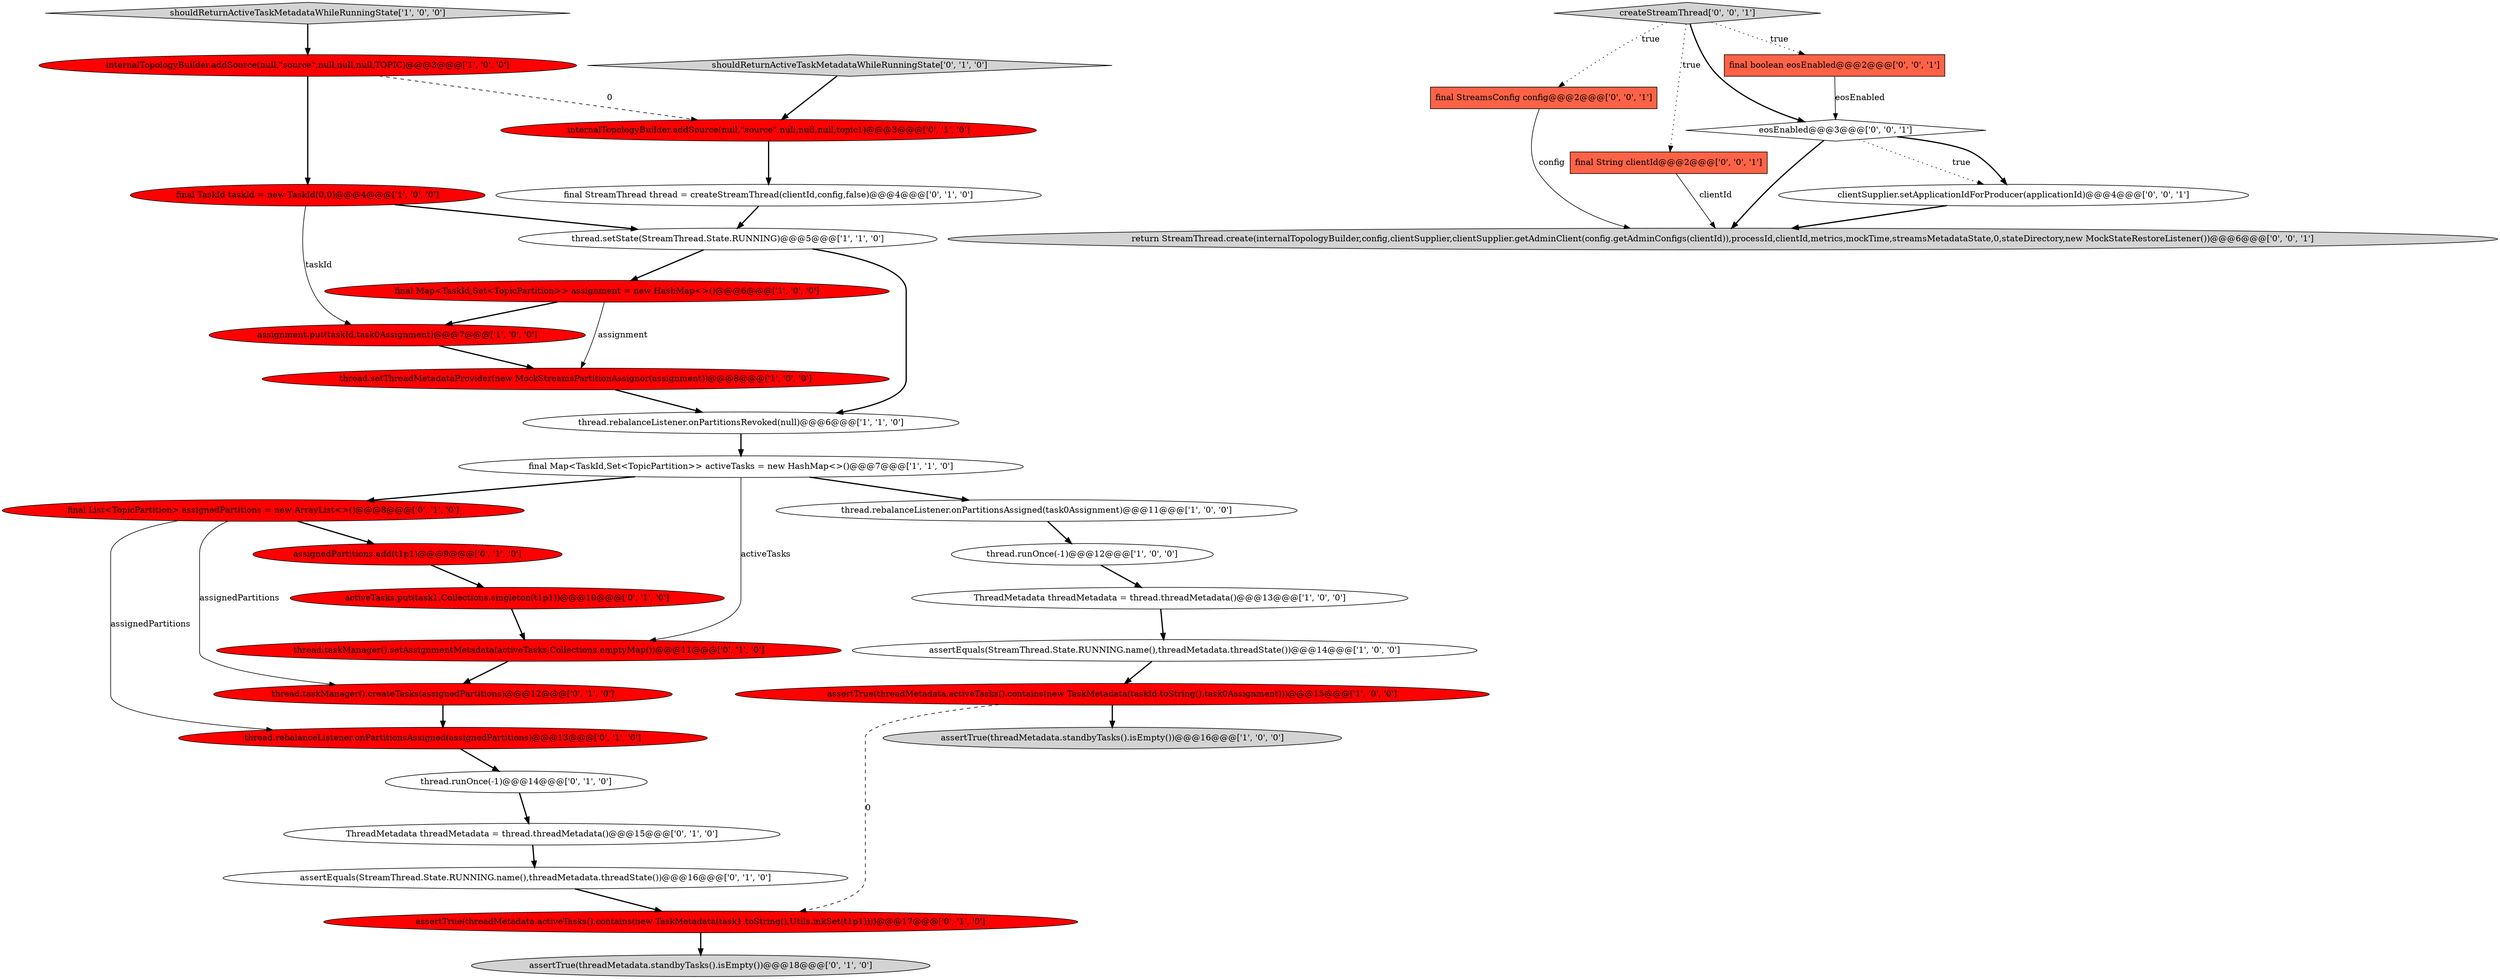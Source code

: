 digraph {
7 [style = filled, label = "assertTrue(threadMetadata.activeTasks().contains(new TaskMetadata(taskId.toString(),task0Assignment)))@@@15@@@['1', '0', '0']", fillcolor = red, shape = ellipse image = "AAA1AAABBB1BBB"];
15 [style = filled, label = "assertTrue(threadMetadata.activeTasks().contains(new TaskMetadata(task1.toString(),Utils.mkSet(t1p1))))@@@17@@@['0', '1', '0']", fillcolor = red, shape = ellipse image = "AAA1AAABBB2BBB"];
13 [style = filled, label = "internalTopologyBuilder.addSource(null,\"source\",null,null,null,TOPIC)@@@3@@@['1', '0', '0']", fillcolor = red, shape = ellipse image = "AAA1AAABBB1BBB"];
16 [style = filled, label = "thread.runOnce(-1)@@@14@@@['0', '1', '0']", fillcolor = white, shape = ellipse image = "AAA0AAABBB2BBB"];
33 [style = filled, label = "final StreamsConfig config@@@2@@@['0', '0', '1']", fillcolor = tomato, shape = box image = "AAA0AAABBB3BBB"];
1 [style = filled, label = "final Map<TaskId,Set<TopicPartition>> assignment = new HashMap<>()@@@6@@@['1', '0', '0']", fillcolor = red, shape = ellipse image = "AAA1AAABBB1BBB"];
29 [style = filled, label = "return StreamThread.create(internalTopologyBuilder,config,clientSupplier,clientSupplier.getAdminClient(config.getAdminConfigs(clientId)),processId,clientId,metrics,mockTime,streamsMetadataState,0,stateDirectory,new MockStateRestoreListener())@@@6@@@['0', '0', '1']", fillcolor = lightgray, shape = ellipse image = "AAA0AAABBB3BBB"];
14 [style = filled, label = "assertTrue(threadMetadata.standbyTasks().isEmpty())@@@16@@@['1', '0', '0']", fillcolor = lightgray, shape = ellipse image = "AAA0AAABBB1BBB"];
10 [style = filled, label = "thread.runOnce(-1)@@@12@@@['1', '0', '0']", fillcolor = white, shape = ellipse image = "AAA0AAABBB1BBB"];
20 [style = filled, label = "ThreadMetadata threadMetadata = thread.threadMetadata()@@@15@@@['0', '1', '0']", fillcolor = white, shape = ellipse image = "AAA0AAABBB2BBB"];
35 [style = filled, label = "eosEnabled@@@3@@@['0', '0', '1']", fillcolor = white, shape = diamond image = "AAA0AAABBB3BBB"];
32 [style = filled, label = "createStreamThread['0', '0', '1']", fillcolor = lightgray, shape = diamond image = "AAA0AAABBB3BBB"];
22 [style = filled, label = "final List<TopicPartition> assignedPartitions = new ArrayList<>()@@@8@@@['0', '1', '0']", fillcolor = red, shape = ellipse image = "AAA1AAABBB2BBB"];
2 [style = filled, label = "assignment.put(taskId,task0Assignment)@@@7@@@['1', '0', '0']", fillcolor = red, shape = ellipse image = "AAA1AAABBB1BBB"];
18 [style = filled, label = "shouldReturnActiveTaskMetadataWhileRunningState['0', '1', '0']", fillcolor = lightgray, shape = diamond image = "AAA0AAABBB2BBB"];
31 [style = filled, label = "final String clientId@@@2@@@['0', '0', '1']", fillcolor = tomato, shape = box image = "AAA0AAABBB3BBB"];
12 [style = filled, label = "thread.rebalanceListener.onPartitionsRevoked(null)@@@6@@@['1', '1', '0']", fillcolor = white, shape = ellipse image = "AAA0AAABBB1BBB"];
6 [style = filled, label = "ThreadMetadata threadMetadata = thread.threadMetadata()@@@13@@@['1', '0', '0']", fillcolor = white, shape = ellipse image = "AAA0AAABBB1BBB"];
9 [style = filled, label = "final TaskId taskId = new TaskId(0,0)@@@4@@@['1', '0', '0']", fillcolor = red, shape = ellipse image = "AAA1AAABBB1BBB"];
25 [style = filled, label = "assignedPartitions.add(t1p1)@@@9@@@['0', '1', '0']", fillcolor = red, shape = ellipse image = "AAA1AAABBB2BBB"];
30 [style = filled, label = "final boolean eosEnabled@@@2@@@['0', '0', '1']", fillcolor = tomato, shape = box image = "AAA0AAABBB3BBB"];
28 [style = filled, label = "thread.rebalanceListener.onPartitionsAssigned(assignedPartitions)@@@13@@@['0', '1', '0']", fillcolor = red, shape = ellipse image = "AAA1AAABBB2BBB"];
27 [style = filled, label = "thread.taskManager().setAssignmentMetadata(activeTasks,Collections.emptyMap())@@@11@@@['0', '1', '0']", fillcolor = red, shape = ellipse image = "AAA1AAABBB2BBB"];
17 [style = filled, label = "internalTopologyBuilder.addSource(null,\"source\",null,null,null,topic1)@@@3@@@['0', '1', '0']", fillcolor = red, shape = ellipse image = "AAA1AAABBB2BBB"];
5 [style = filled, label = "assertEquals(StreamThread.State.RUNNING.name(),threadMetadata.threadState())@@@14@@@['1', '0', '0']", fillcolor = white, shape = ellipse image = "AAA0AAABBB1BBB"];
19 [style = filled, label = "thread.taskManager().createTasks(assignedPartitions)@@@12@@@['0', '1', '0']", fillcolor = red, shape = ellipse image = "AAA1AAABBB2BBB"];
21 [style = filled, label = "activeTasks.put(task1,Collections.singleton(t1p1))@@@10@@@['0', '1', '0']", fillcolor = red, shape = ellipse image = "AAA1AAABBB2BBB"];
0 [style = filled, label = "thread.rebalanceListener.onPartitionsAssigned(task0Assignment)@@@11@@@['1', '0', '0']", fillcolor = white, shape = ellipse image = "AAA0AAABBB1BBB"];
4 [style = filled, label = "shouldReturnActiveTaskMetadataWhileRunningState['1', '0', '0']", fillcolor = lightgray, shape = diamond image = "AAA0AAABBB1BBB"];
24 [style = filled, label = "final StreamThread thread = createStreamThread(clientId,config,false)@@@4@@@['0', '1', '0']", fillcolor = white, shape = ellipse image = "AAA0AAABBB2BBB"];
26 [style = filled, label = "assertEquals(StreamThread.State.RUNNING.name(),threadMetadata.threadState())@@@16@@@['0', '1', '0']", fillcolor = white, shape = ellipse image = "AAA0AAABBB2BBB"];
8 [style = filled, label = "thread.setThreadMetadataProvider(new MockStreamsPartitionAssignor(assignment))@@@8@@@['1', '0', '0']", fillcolor = red, shape = ellipse image = "AAA1AAABBB1BBB"];
3 [style = filled, label = "final Map<TaskId,Set<TopicPartition>> activeTasks = new HashMap<>()@@@7@@@['1', '1', '0']", fillcolor = white, shape = ellipse image = "AAA0AAABBB1BBB"];
11 [style = filled, label = "thread.setState(StreamThread.State.RUNNING)@@@5@@@['1', '1', '0']", fillcolor = white, shape = ellipse image = "AAA0AAABBB1BBB"];
23 [style = filled, label = "assertTrue(threadMetadata.standbyTasks().isEmpty())@@@18@@@['0', '1', '0']", fillcolor = lightgray, shape = ellipse image = "AAA0AAABBB2BBB"];
34 [style = filled, label = "clientSupplier.setApplicationIdForProducer(applicationId)@@@4@@@['0', '0', '1']", fillcolor = white, shape = ellipse image = "AAA0AAABBB3BBB"];
32->35 [style = bold, label=""];
22->25 [style = bold, label=""];
15->23 [style = bold, label=""];
34->29 [style = bold, label=""];
35->29 [style = bold, label=""];
9->11 [style = bold, label=""];
22->28 [style = solid, label="assignedPartitions"];
21->27 [style = bold, label=""];
11->1 [style = bold, label=""];
20->26 [style = bold, label=""];
9->2 [style = solid, label="taskId"];
4->13 [style = bold, label=""];
3->27 [style = solid, label="activeTasks"];
18->17 [style = bold, label=""];
13->17 [style = dashed, label="0"];
11->12 [style = bold, label=""];
30->35 [style = solid, label="eosEnabled"];
3->22 [style = bold, label=""];
28->16 [style = bold, label=""];
10->6 [style = bold, label=""];
32->33 [style = dotted, label="true"];
3->0 [style = bold, label=""];
31->29 [style = solid, label="clientId"];
7->14 [style = bold, label=""];
6->5 [style = bold, label=""];
0->10 [style = bold, label=""];
17->24 [style = bold, label=""];
24->11 [style = bold, label=""];
22->19 [style = solid, label="assignedPartitions"];
1->8 [style = solid, label="assignment"];
26->15 [style = bold, label=""];
32->30 [style = dotted, label="true"];
7->15 [style = dashed, label="0"];
35->34 [style = dotted, label="true"];
5->7 [style = bold, label=""];
1->2 [style = bold, label=""];
12->3 [style = bold, label=""];
13->9 [style = bold, label=""];
27->19 [style = bold, label=""];
19->28 [style = bold, label=""];
35->34 [style = bold, label=""];
33->29 [style = solid, label="config"];
16->20 [style = bold, label=""];
8->12 [style = bold, label=""];
32->31 [style = dotted, label="true"];
25->21 [style = bold, label=""];
2->8 [style = bold, label=""];
}
